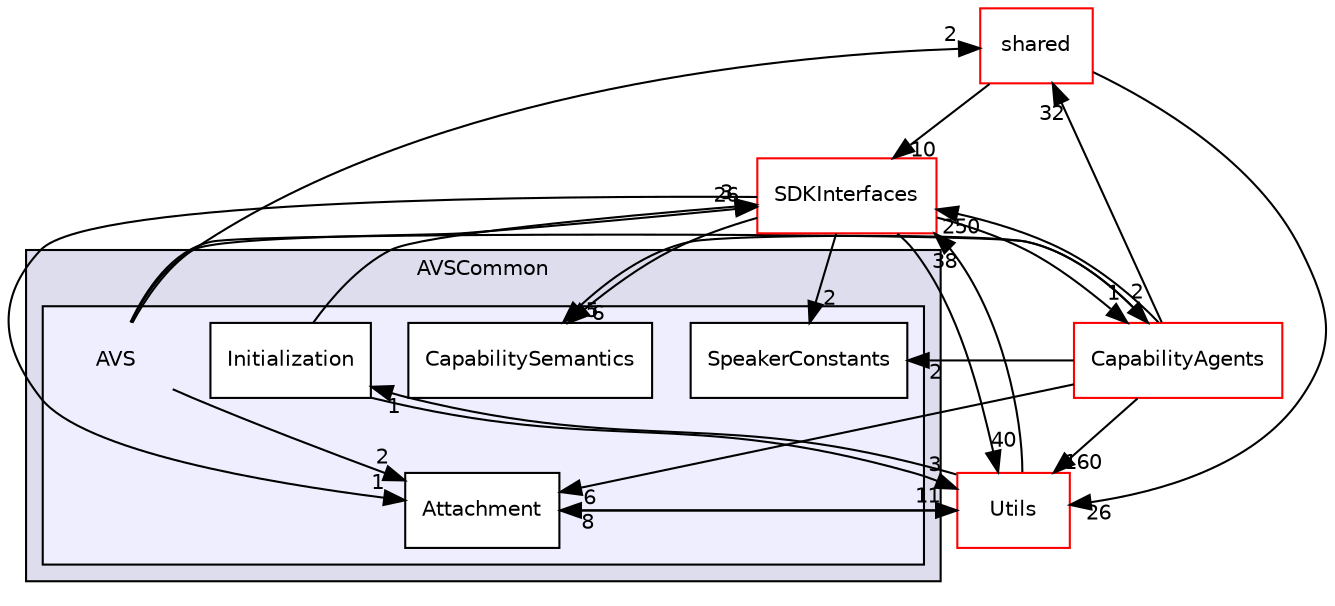 digraph "/workplace/avs-device-sdk/AVSCommon/AVS/include/AVSCommon/AVS" {
  compound=true
  node [ fontsize="10", fontname="Helvetica"];
  edge [ labelfontsize="10", labelfontname="Helvetica"];
  subgraph clusterdir_4c314a0d19d1aa5c860795d42a926e2c {
    graph [ bgcolor="#ddddee", pencolor="black", label="AVSCommon" fontname="Helvetica", fontsize="10", URL="dir_4c314a0d19d1aa5c860795d42a926e2c.html"]
  subgraph clusterdir_1b86ff6fe19386d1d992f6fa0aca02b2 {
    graph [ bgcolor="#eeeeff", pencolor="black", label="" URL="dir_1b86ff6fe19386d1d992f6fa0aca02b2.html"];
    dir_1b86ff6fe19386d1d992f6fa0aca02b2 [shape=plaintext label="AVS"];
    dir_16fdf1dd5a4e411cf30486cba4ef2640 [shape=box label="Attachment" color="black" fillcolor="white" style="filled" URL="dir_16fdf1dd5a4e411cf30486cba4ef2640.html"];
    dir_0e487276cae7857e21e8f6e55aaf0350 [shape=box label="CapabilitySemantics" color="black" fillcolor="white" style="filled" URL="dir_0e487276cae7857e21e8f6e55aaf0350.html"];
    dir_0cdc2576cbdff8bbeec8f5cd9892073c [shape=box label="Initialization" color="black" fillcolor="white" style="filled" URL="dir_0cdc2576cbdff8bbeec8f5cd9892073c.html"];
    dir_b7463c83c41dae53927c12ce5c5c2e58 [shape=box label="SpeakerConstants" color="black" fillcolor="white" style="filled" URL="dir_b7463c83c41dae53927c12ce5c5c2e58.html"];
  }
  }
  dir_9982052f7ce695d12571567315b2fafa [shape=box label="shared" fillcolor="white" style="filled" color="red" URL="dir_9982052f7ce695d12571567315b2fafa.html"];
  dir_7cf910bd1d7603f12ef47ff650cec893 [shape=box label="CapabilityAgents" fillcolor="white" style="filled" color="red" URL="dir_7cf910bd1d7603f12ef47ff650cec893.html"];
  dir_97afc8111b754cf401b73024f872f45d [shape=box label="SDKInterfaces" fillcolor="white" style="filled" color="red" URL="dir_97afc8111b754cf401b73024f872f45d.html"];
  dir_49dd3d9ac5586189aa170bac46425b9c [shape=box label="Utils" fillcolor="white" style="filled" color="red" URL="dir_49dd3d9ac5586189aa170bac46425b9c.html"];
  dir_9982052f7ce695d12571567315b2fafa->dir_97afc8111b754cf401b73024f872f45d [headlabel="10", labeldistance=1.5 headhref="dir_000116_000018.html"];
  dir_9982052f7ce695d12571567315b2fafa->dir_49dd3d9ac5586189aa170bac46425b9c [headlabel="26", labeldistance=1.5 headhref="dir_000116_000184.html"];
  dir_7cf910bd1d7603f12ef47ff650cec893->dir_9982052f7ce695d12571567315b2fafa [headlabel="32", labeldistance=1.5 headhref="dir_000423_000116.html"];
  dir_7cf910bd1d7603f12ef47ff650cec893->dir_16fdf1dd5a4e411cf30486cba4ef2640 [headlabel="6", labeldistance=1.5 headhref="dir_000423_000161.html"];
  dir_7cf910bd1d7603f12ef47ff650cec893->dir_97afc8111b754cf401b73024f872f45d [headlabel="250", labeldistance=1.5 headhref="dir_000423_000018.html"];
  dir_7cf910bd1d7603f12ef47ff650cec893->dir_49dd3d9ac5586189aa170bac46425b9c [headlabel="160", labeldistance=1.5 headhref="dir_000423_000184.html"];
  dir_7cf910bd1d7603f12ef47ff650cec893->dir_b7463c83c41dae53927c12ce5c5c2e58 [headlabel="2", labeldistance=1.5 headhref="dir_000423_000176.html"];
  dir_7cf910bd1d7603f12ef47ff650cec893->dir_0e487276cae7857e21e8f6e55aaf0350 [headlabel="5", labeldistance=1.5 headhref="dir_000423_000162.html"];
  dir_0cdc2576cbdff8bbeec8f5cd9892073c->dir_97afc8111b754cf401b73024f872f45d [headlabel="3", labeldistance=1.5 headhref="dir_000168_000018.html"];
  dir_0cdc2576cbdff8bbeec8f5cd9892073c->dir_49dd3d9ac5586189aa170bac46425b9c [headlabel="3", labeldistance=1.5 headhref="dir_000168_000184.html"];
  dir_16fdf1dd5a4e411cf30486cba4ef2640->dir_49dd3d9ac5586189aa170bac46425b9c [headlabel="11", labeldistance=1.5 headhref="dir_000161_000184.html"];
  dir_97afc8111b754cf401b73024f872f45d->dir_7cf910bd1d7603f12ef47ff650cec893 [headlabel="1", labeldistance=1.5 headhref="dir_000018_000423.html"];
  dir_97afc8111b754cf401b73024f872f45d->dir_16fdf1dd5a4e411cf30486cba4ef2640 [headlabel="1", labeldistance=1.5 headhref="dir_000018_000161.html"];
  dir_97afc8111b754cf401b73024f872f45d->dir_49dd3d9ac5586189aa170bac46425b9c [headlabel="40", labeldistance=1.5 headhref="dir_000018_000184.html"];
  dir_97afc8111b754cf401b73024f872f45d->dir_b7463c83c41dae53927c12ce5c5c2e58 [headlabel="2", labeldistance=1.5 headhref="dir_000018_000176.html"];
  dir_97afc8111b754cf401b73024f872f45d->dir_0e487276cae7857e21e8f6e55aaf0350 [headlabel="6", labeldistance=1.5 headhref="dir_000018_000162.html"];
  dir_49dd3d9ac5586189aa170bac46425b9c->dir_0cdc2576cbdff8bbeec8f5cd9892073c [headlabel="1", labeldistance=1.5 headhref="dir_000184_000168.html"];
  dir_49dd3d9ac5586189aa170bac46425b9c->dir_16fdf1dd5a4e411cf30486cba4ef2640 [headlabel="8", labeldistance=1.5 headhref="dir_000184_000161.html"];
  dir_49dd3d9ac5586189aa170bac46425b9c->dir_97afc8111b754cf401b73024f872f45d [headlabel="38", labeldistance=1.5 headhref="dir_000184_000018.html"];
  dir_1b86ff6fe19386d1d992f6fa0aca02b2->dir_9982052f7ce695d12571567315b2fafa [headlabel="2", labeldistance=1.5 headhref="dir_000160_000116.html"];
  dir_1b86ff6fe19386d1d992f6fa0aca02b2->dir_7cf910bd1d7603f12ef47ff650cec893 [headlabel="2", labeldistance=1.5 headhref="dir_000160_000423.html"];
  dir_1b86ff6fe19386d1d992f6fa0aca02b2->dir_16fdf1dd5a4e411cf30486cba4ef2640 [headlabel="2", labeldistance=1.5 headhref="dir_000160_000161.html"];
  dir_1b86ff6fe19386d1d992f6fa0aca02b2->dir_97afc8111b754cf401b73024f872f45d [headlabel="26", labeldistance=1.5 headhref="dir_000160_000018.html"];
}
